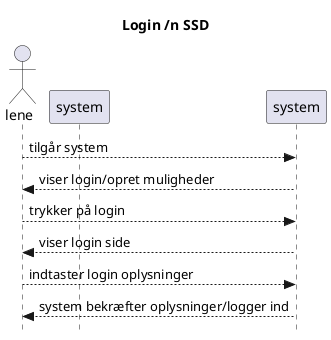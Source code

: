 @startuml Login
title Login /n SSD
skinparam style strictuml
actor lene as lene
participant system as sys
lene --> system: tilgår system
lene <-- system: viser login/opret muligheder
lene --> system: trykker på login
lene <-- system: viser login side
lene --> system: indtaster login oplysninger
lene <-- system: system bekræfter oplysninger/logger ind
@enduml